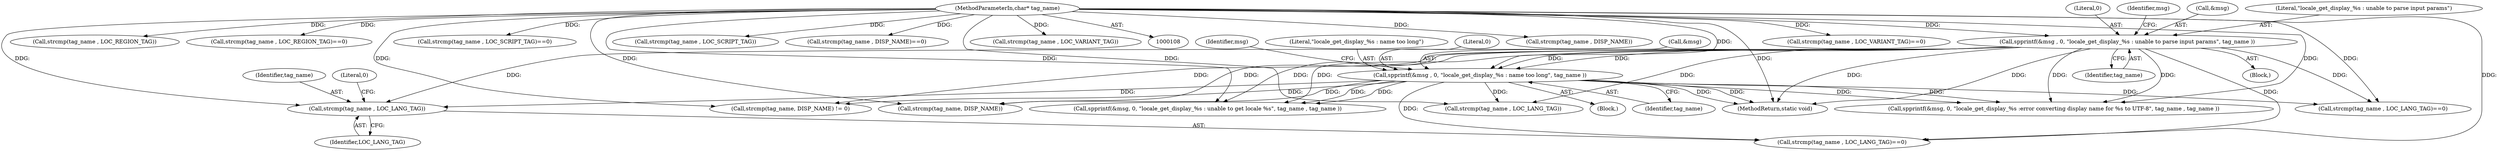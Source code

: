 digraph "0_php-src_97eff7eb57fc2320c267a949cffd622c38712484?w=1_21@pointer" {
"1000220" [label="(Call,strcmp(tag_name , LOC_LANG_TAG))"];
"1000109" [label="(MethodParameterIn,char* tag_name)"];
"1000183" [label="(Call,spprintf(&msg , 0, \"locale_get_display_%s : name too long\", tag_name ))"];
"1000169" [label="(Call,spprintf(&msg , 0, \"locale_get_display_%s : unable to parse input params\", tag_name ))"];
"1000168" [label="(Block,)"];
"1000268" [label="(Call,strcmp(tag_name , LOC_LANG_TAG))"];
"1000220" [label="(Call,strcmp(tag_name , LOC_LANG_TAG))"];
"1000336" [label="(Call,strcmp(tag_name , DISP_NAME))"];
"1000190" [label="(Identifier,msg)"];
"1000440" [label="(MethodReturn,static void)"];
"1000182" [label="(Block,)"];
"1000318" [label="(Call,strcmp(tag_name , LOC_VARIANT_TAG)==0)"];
"1000176" [label="(Identifier,msg)"];
"1000203" [label="(Call,strcmp(tag_name, DISP_NAME))"];
"1000109" [label="(MethodParameterIn,char* tag_name)"];
"1000426" [label="(Call,spprintf(&msg, 0, \"locale_get_display_%s :error converting display name for %s to UTF-8\", tag_name , tag_name ))"];
"1000169" [label="(Call,spprintf(&msg , 0, \"locale_get_display_%s : unable to parse input params\", tag_name ))"];
"1000302" [label="(Call,strcmp(tag_name , LOC_REGION_TAG))"];
"1000301" [label="(Call,strcmp(tag_name , LOC_REGION_TAG)==0)"];
"1000174" [label="(Identifier,tag_name)"];
"1000170" [label="(Call,&msg)"];
"1000202" [label="(Call,strcmp(tag_name, DISP_NAME) != 0)"];
"1000187" [label="(Literal,\"locale_get_display_%s : name too long\")"];
"1000284" [label="(Call,strcmp(tag_name , LOC_SCRIPT_TAG)==0)"];
"1000219" [label="(Call,strcmp(tag_name , LOC_LANG_TAG)==0)"];
"1000267" [label="(Call,strcmp(tag_name , LOC_LANG_TAG)==0)"];
"1000186" [label="(Literal,0)"];
"1000285" [label="(Call,strcmp(tag_name , LOC_SCRIPT_TAG))"];
"1000335" [label="(Call,strcmp(tag_name , DISP_NAME)==0)"];
"1000363" [label="(Call,spprintf(&msg, 0, \"locale_get_display_%s : unable to get locale %s\", tag_name , tag_name ))"];
"1000173" [label="(Literal,\"locale_get_display_%s : unable to parse input params\")"];
"1000222" [label="(Identifier,LOC_LANG_TAG)"];
"1000221" [label="(Identifier,tag_name)"];
"1000319" [label="(Call,strcmp(tag_name , LOC_VARIANT_TAG))"];
"1000184" [label="(Call,&msg)"];
"1000223" [label="(Literal,0)"];
"1000183" [label="(Call,spprintf(&msg , 0, \"locale_get_display_%s : name too long\", tag_name ))"];
"1000188" [label="(Identifier,tag_name)"];
"1000172" [label="(Literal,0)"];
"1000220" -> "1000219"  [label="AST: "];
"1000220" -> "1000222"  [label="CFG: "];
"1000221" -> "1000220"  [label="AST: "];
"1000222" -> "1000220"  [label="AST: "];
"1000223" -> "1000220"  [label="CFG: "];
"1000109" -> "1000220"  [label="DDG: "];
"1000183" -> "1000220"  [label="DDG: "];
"1000169" -> "1000220"  [label="DDG: "];
"1000109" -> "1000108"  [label="AST: "];
"1000109" -> "1000440"  [label="DDG: "];
"1000109" -> "1000169"  [label="DDG: "];
"1000109" -> "1000183"  [label="DDG: "];
"1000109" -> "1000202"  [label="DDG: "];
"1000109" -> "1000203"  [label="DDG: "];
"1000109" -> "1000219"  [label="DDG: "];
"1000109" -> "1000267"  [label="DDG: "];
"1000109" -> "1000268"  [label="DDG: "];
"1000109" -> "1000284"  [label="DDG: "];
"1000109" -> "1000285"  [label="DDG: "];
"1000109" -> "1000301"  [label="DDG: "];
"1000109" -> "1000302"  [label="DDG: "];
"1000109" -> "1000318"  [label="DDG: "];
"1000109" -> "1000319"  [label="DDG: "];
"1000109" -> "1000335"  [label="DDG: "];
"1000109" -> "1000336"  [label="DDG: "];
"1000109" -> "1000363"  [label="DDG: "];
"1000109" -> "1000426"  [label="DDG: "];
"1000183" -> "1000182"  [label="AST: "];
"1000183" -> "1000188"  [label="CFG: "];
"1000184" -> "1000183"  [label="AST: "];
"1000186" -> "1000183"  [label="AST: "];
"1000187" -> "1000183"  [label="AST: "];
"1000188" -> "1000183"  [label="AST: "];
"1000190" -> "1000183"  [label="CFG: "];
"1000183" -> "1000440"  [label="DDG: "];
"1000183" -> "1000440"  [label="DDG: "];
"1000169" -> "1000183"  [label="DDG: "];
"1000169" -> "1000183"  [label="DDG: "];
"1000183" -> "1000202"  [label="DDG: "];
"1000183" -> "1000203"  [label="DDG: "];
"1000183" -> "1000219"  [label="DDG: "];
"1000183" -> "1000267"  [label="DDG: "];
"1000183" -> "1000268"  [label="DDG: "];
"1000183" -> "1000363"  [label="DDG: "];
"1000183" -> "1000363"  [label="DDG: "];
"1000183" -> "1000426"  [label="DDG: "];
"1000183" -> "1000426"  [label="DDG: "];
"1000169" -> "1000168"  [label="AST: "];
"1000169" -> "1000174"  [label="CFG: "];
"1000170" -> "1000169"  [label="AST: "];
"1000172" -> "1000169"  [label="AST: "];
"1000173" -> "1000169"  [label="AST: "];
"1000174" -> "1000169"  [label="AST: "];
"1000176" -> "1000169"  [label="CFG: "];
"1000169" -> "1000440"  [label="DDG: "];
"1000169" -> "1000440"  [label="DDG: "];
"1000169" -> "1000202"  [label="DDG: "];
"1000169" -> "1000203"  [label="DDG: "];
"1000169" -> "1000219"  [label="DDG: "];
"1000169" -> "1000267"  [label="DDG: "];
"1000169" -> "1000268"  [label="DDG: "];
"1000169" -> "1000363"  [label="DDG: "];
"1000169" -> "1000363"  [label="DDG: "];
"1000169" -> "1000426"  [label="DDG: "];
"1000169" -> "1000426"  [label="DDG: "];
}
